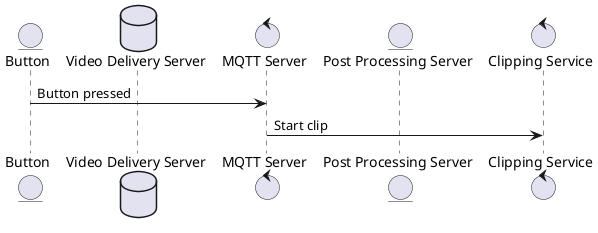 @startuml
entity "Button" as button
database "Video Delivery Server" as s3
control "MQTT Server" as mqtt
entity "Post Processing Server" as relay
control "Clipping Service" as clipping
button -> mqtt : Button pressed
mqtt -> clipping : Start clip
@enduml